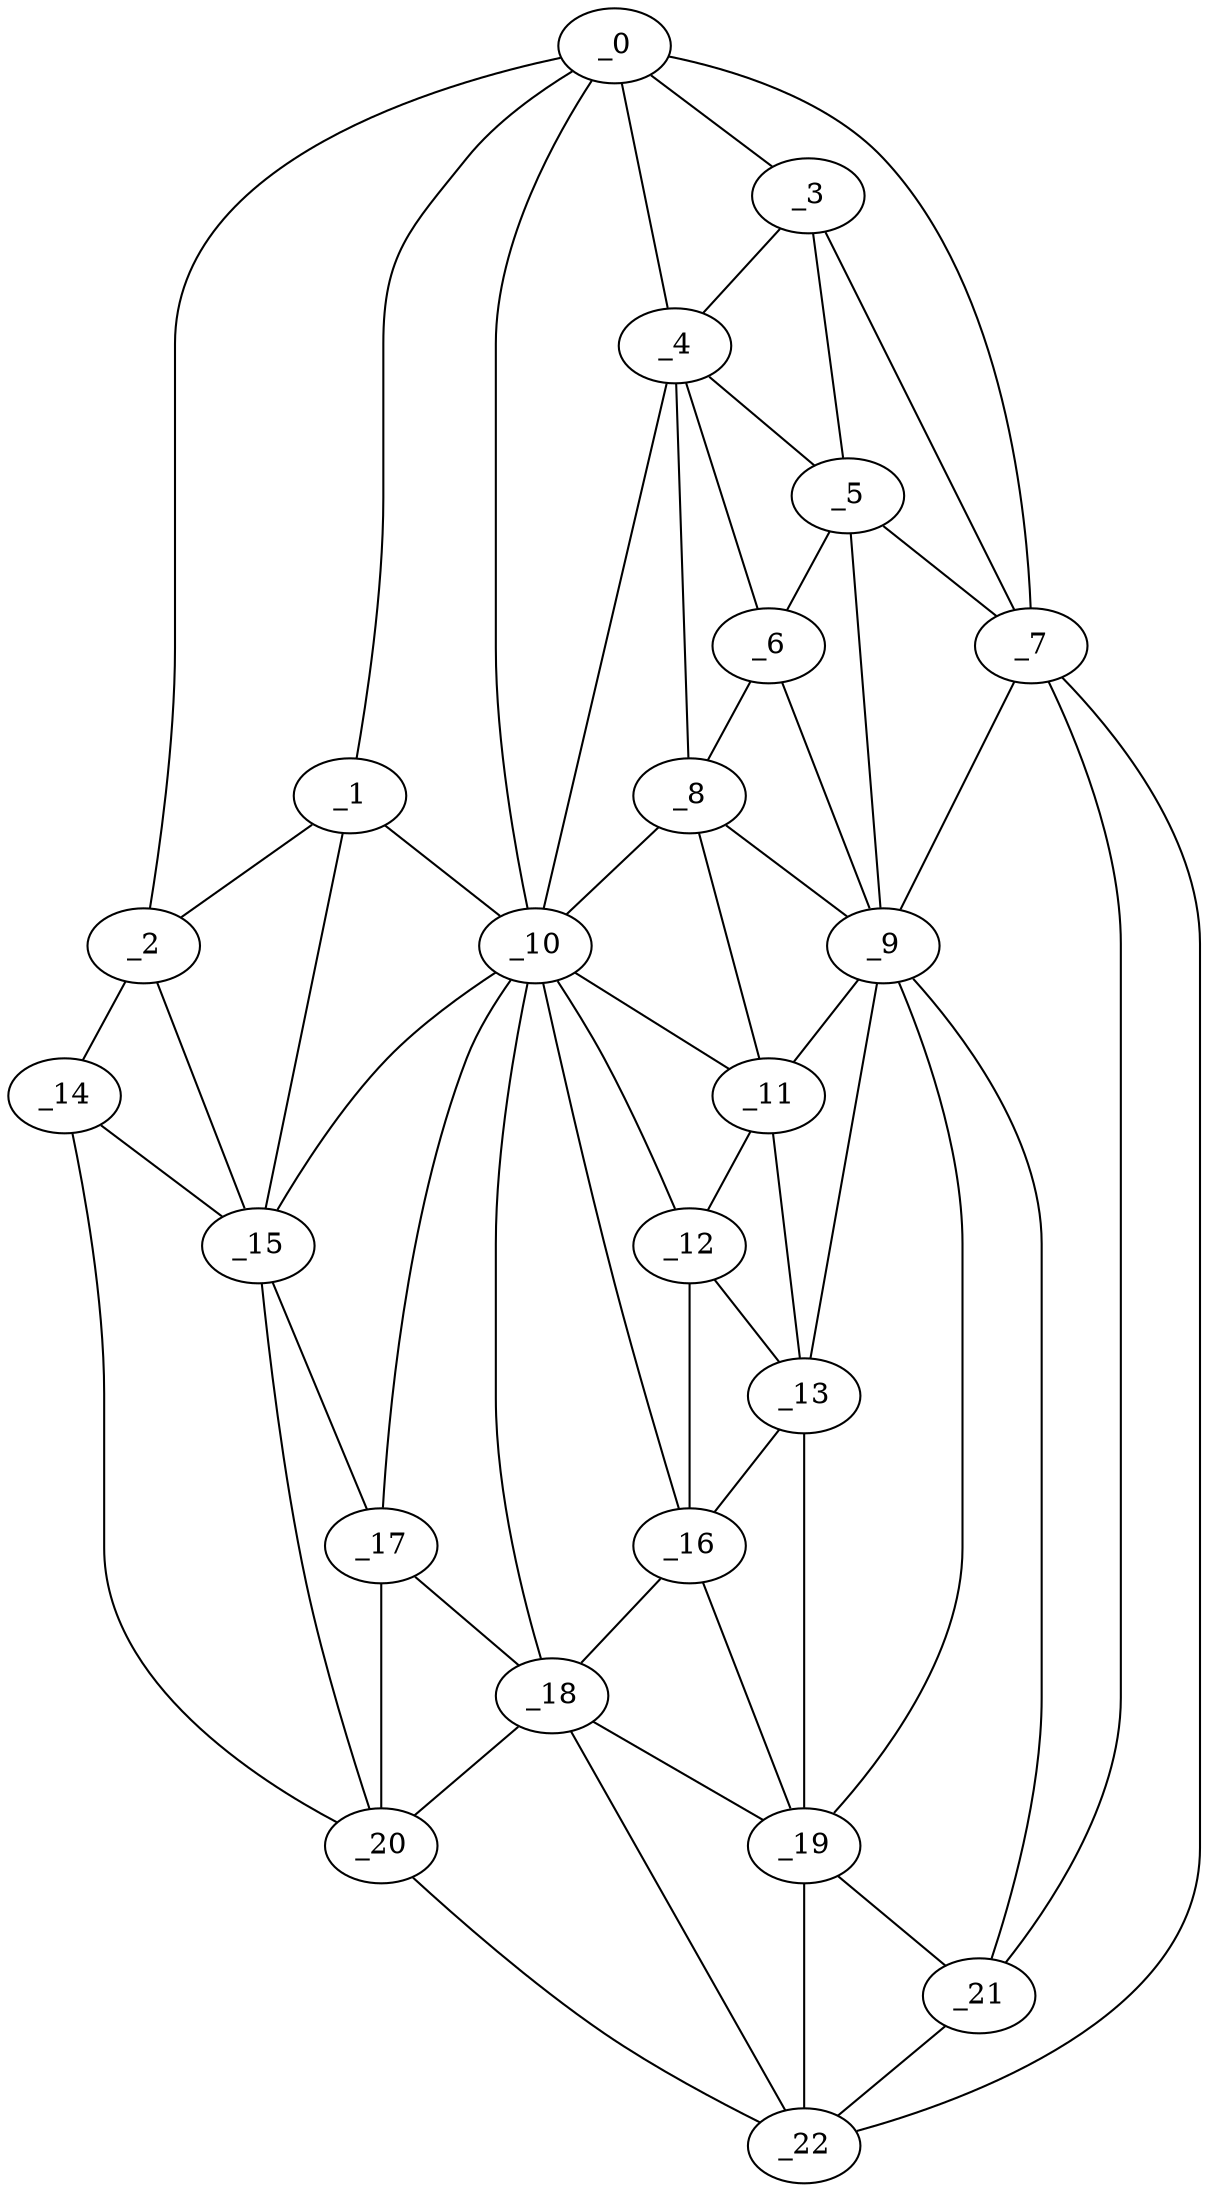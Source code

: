 graph "obj24__345.gxl" {
	_0	 [x=38,
		y=58];
	_1	 [x=41,
		y=29];
	_0 -- _1	 [valence=1];
	_2	 [x=42,
		y=8];
	_0 -- _2	 [valence=1];
	_3	 [x=48,
		y=81];
	_0 -- _3	 [valence=1];
	_4	 [x=51,
		y=72];
	_0 -- _4	 [valence=2];
	_7	 [x=66,
		y=125];
	_0 -- _7	 [valence=1];
	_10	 [x=75,
		y=61];
	_0 -- _10	 [valence=1];
	_1 -- _2	 [valence=2];
	_1 -- _10	 [valence=2];
	_15	 [x=88,
		y=28];
	_1 -- _15	 [valence=1];
	_14	 [x=88,
		y=8];
	_2 -- _14	 [valence=1];
	_2 -- _15	 [valence=2];
	_3 -- _4	 [valence=1];
	_5	 [x=59,
		y=81];
	_3 -- _5	 [valence=2];
	_3 -- _7	 [valence=2];
	_4 -- _5	 [valence=2];
	_6	 [x=60,
		y=76];
	_4 -- _6	 [valence=2];
	_8	 [x=68,
		y=71];
	_4 -- _8	 [valence=2];
	_4 -- _10	 [valence=1];
	_5 -- _6	 [valence=1];
	_5 -- _7	 [valence=2];
	_9	 [x=73,
		y=81];
	_5 -- _9	 [valence=2];
	_6 -- _8	 [valence=1];
	_6 -- _9	 [valence=2];
	_7 -- _9	 [valence=1];
	_21	 [x=93,
		y=110];
	_7 -- _21	 [valence=2];
	_22	 [x=94,
		y=117];
	_7 -- _22	 [valence=1];
	_8 -- _9	 [valence=2];
	_8 -- _10	 [valence=2];
	_11	 [x=76,
		y=75];
	_8 -- _11	 [valence=2];
	_9 -- _11	 [valence=2];
	_13	 [x=87,
		y=79];
	_9 -- _13	 [valence=2];
	_19	 [x=92,
		y=91];
	_9 -- _19	 [valence=1];
	_9 -- _21	 [valence=2];
	_10 -- _11	 [valence=2];
	_12	 [x=86,
		y=73];
	_10 -- _12	 [valence=1];
	_10 -- _15	 [valence=2];
	_16	 [x=88,
		y=67];
	_10 -- _16	 [valence=1];
	_17	 [x=92,
		y=48];
	_10 -- _17	 [valence=2];
	_18	 [x=92,
		y=56];
	_10 -- _18	 [valence=2];
	_11 -- _12	 [valence=2];
	_11 -- _13	 [valence=1];
	_12 -- _13	 [valence=2];
	_12 -- _16	 [valence=1];
	_13 -- _16	 [valence=2];
	_13 -- _19	 [valence=2];
	_14 -- _15	 [valence=2];
	_20	 [x=93,
		y=36];
	_14 -- _20	 [valence=1];
	_15 -- _17	 [valence=2];
	_15 -- _20	 [valence=1];
	_16 -- _18	 [valence=2];
	_16 -- _19	 [valence=1];
	_17 -- _18	 [valence=2];
	_17 -- _20	 [valence=2];
	_18 -- _19	 [valence=2];
	_18 -- _20	 [valence=2];
	_18 -- _22	 [valence=2];
	_19 -- _21	 [valence=2];
	_19 -- _22	 [valence=2];
	_20 -- _22	 [valence=1];
	_21 -- _22	 [valence=2];
}
